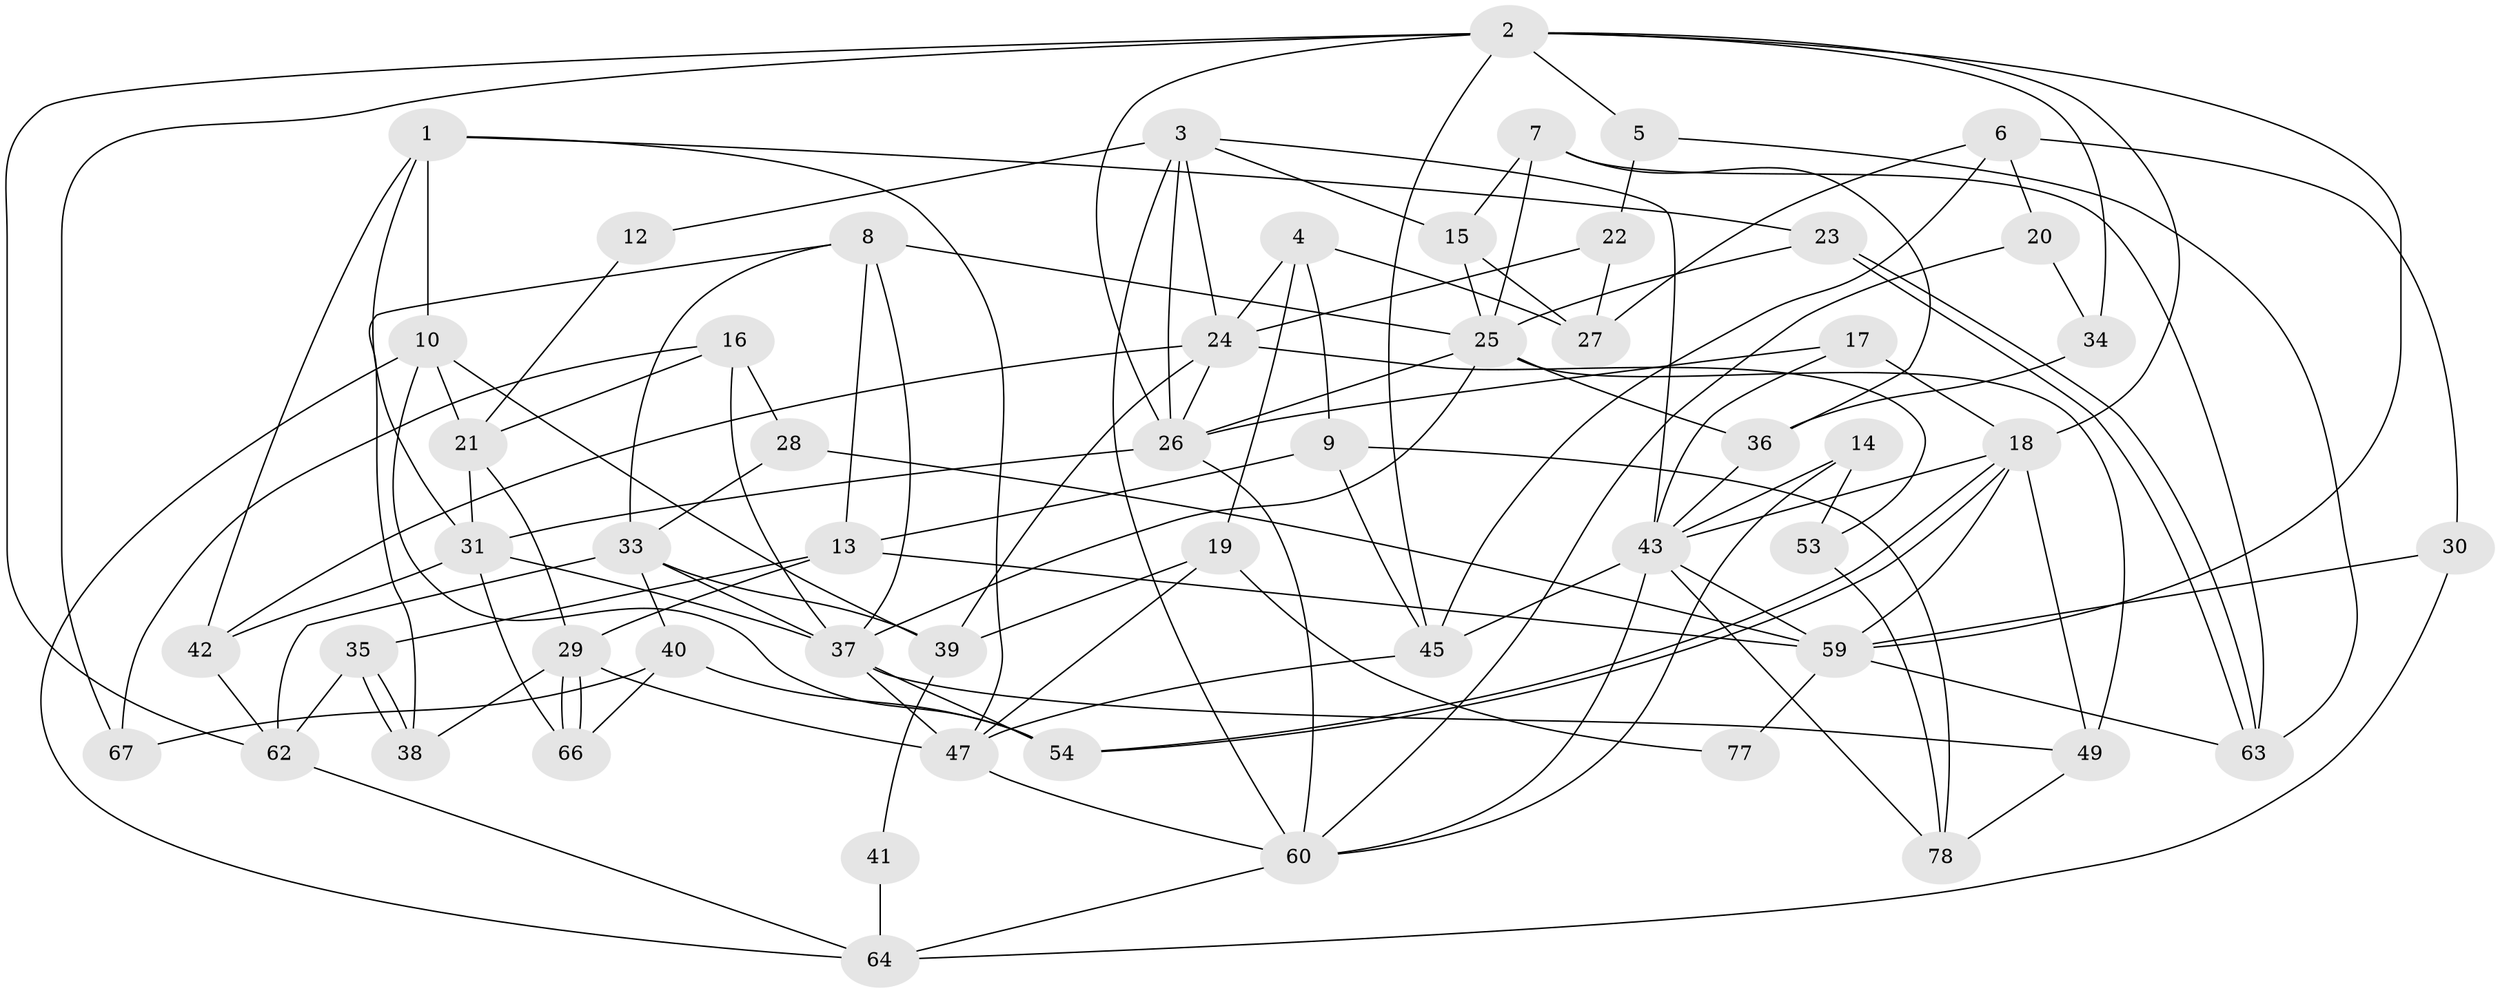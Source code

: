 // original degree distribution, {4: 0.27848101265822783, 5: 0.21518987341772153, 3: 0.34177215189873417, 2: 0.06329113924050633, 6: 0.06329113924050633, 7: 0.02531645569620253, 8: 0.012658227848101266}
// Generated by graph-tools (version 1.1) at 2025/11/02/27/25 16:11:22]
// undirected, 55 vertices, 129 edges
graph export_dot {
graph [start="1"]
  node [color=gray90,style=filled];
  1 [super="+48"];
  2 [super="+32"];
  3 [super="+76"];
  4;
  5;
  6 [super="+65"];
  7;
  8 [super="+11"];
  9;
  10 [super="+52"];
  12;
  13 [super="+51"];
  14;
  15;
  16 [super="+70"];
  17;
  18 [super="+68"];
  19;
  20;
  21;
  22;
  23;
  24 [super="+55"];
  25 [super="+74"];
  26 [super="+46"];
  27;
  28;
  29 [super="+50"];
  30;
  31 [super="+58"];
  33 [super="+57"];
  34;
  35;
  36;
  37 [super="+44"];
  38;
  39;
  40 [super="+72"];
  41;
  42 [super="+79"];
  43 [super="+56"];
  45;
  47;
  49 [super="+69"];
  53;
  54;
  59 [super="+61"];
  60 [super="+75"];
  62;
  63 [super="+73"];
  64 [super="+71"];
  66;
  67;
  77;
  78;
  1 -- 23;
  1 -- 31;
  1 -- 10;
  1 -- 47;
  1 -- 42;
  2 -- 18;
  2 -- 5;
  2 -- 45;
  2 -- 67;
  2 -- 34;
  2 -- 26;
  2 -- 59;
  2 -- 62;
  3 -- 15;
  3 -- 43;
  3 -- 24;
  3 -- 26;
  3 -- 12;
  3 -- 60;
  4 -- 9;
  4 -- 19;
  4 -- 27;
  4 -- 24;
  5 -- 22;
  5 -- 63;
  6 -- 30;
  6 -- 27;
  6 -- 20;
  6 -- 45;
  7 -- 36;
  7 -- 25;
  7 -- 15;
  7 -- 63;
  8 -- 33;
  8 -- 37;
  8 -- 25;
  8 -- 13;
  8 -- 38;
  9 -- 13;
  9 -- 78;
  9 -- 45;
  10 -- 39;
  10 -- 64;
  10 -- 21;
  10 -- 54;
  12 -- 21;
  13 -- 35;
  13 -- 29 [weight=2];
  13 -- 59;
  14 -- 43;
  14 -- 53;
  14 -- 60;
  15 -- 25;
  15 -- 27;
  16 -- 21;
  16 -- 28;
  16 -- 67;
  16 -- 37;
  17 -- 26;
  17 -- 18;
  17 -- 43;
  18 -- 54;
  18 -- 54;
  18 -- 43;
  18 -- 49;
  18 -- 59;
  19 -- 47;
  19 -- 39;
  19 -- 77;
  20 -- 34;
  20 -- 60;
  21 -- 31;
  21 -- 29;
  22 -- 24;
  22 -- 27;
  23 -- 63;
  23 -- 63;
  23 -- 25;
  24 -- 53;
  24 -- 39;
  24 -- 26;
  24 -- 42;
  25 -- 37;
  25 -- 49;
  25 -- 36;
  25 -- 26 [weight=2];
  26 -- 31;
  26 -- 60;
  28 -- 59;
  28 -- 33;
  29 -- 66;
  29 -- 66;
  29 -- 38;
  29 -- 47;
  30 -- 59;
  30 -- 64;
  31 -- 66;
  31 -- 42;
  31 -- 37 [weight=2];
  33 -- 40;
  33 -- 39;
  33 -- 62;
  33 -- 37;
  34 -- 36;
  35 -- 38;
  35 -- 38;
  35 -- 62;
  36 -- 43;
  37 -- 54;
  37 -- 47;
  37 -- 49;
  39 -- 41;
  40 -- 54;
  40 -- 66;
  40 -- 67;
  41 -- 64;
  42 -- 62;
  43 -- 59;
  43 -- 60;
  43 -- 45;
  43 -- 78;
  45 -- 47;
  47 -- 60;
  49 -- 78;
  53 -- 78;
  59 -- 77;
  59 -- 63;
  60 -- 64;
  62 -- 64;
}
